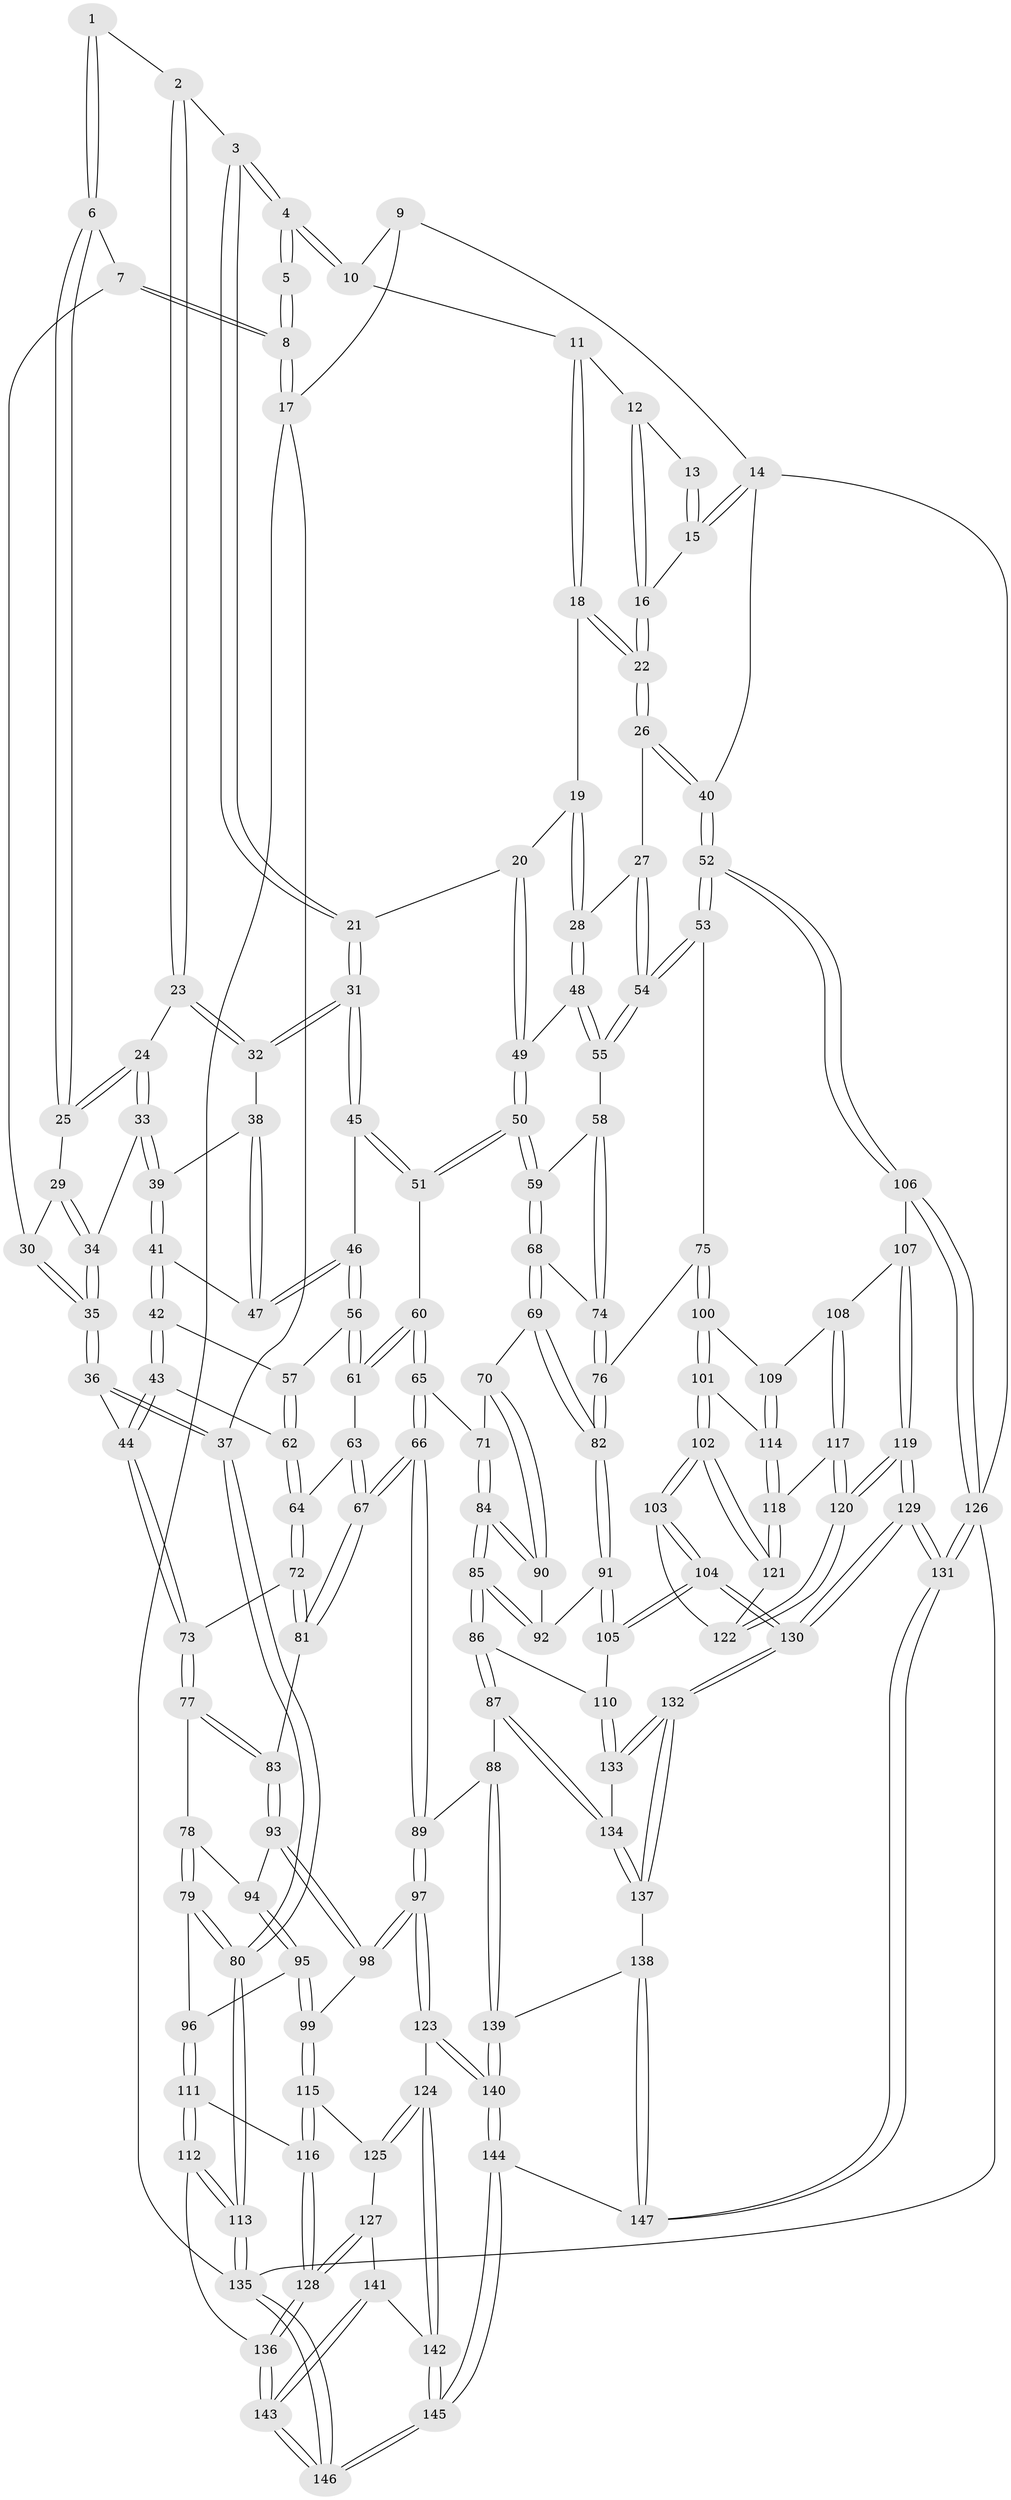 // Generated by graph-tools (version 1.1) at 2025/38/03/09/25 02:38:48]
// undirected, 147 vertices, 364 edges
graph export_dot {
graph [start="1"]
  node [color=gray90,style=filled];
  1 [pos="+0.259461426825157+0.04554852357507815"];
  2 [pos="+0.4149290860898805+0.03181564163411194"];
  3 [pos="+0.5169280774748725+0"];
  4 [pos="+0.5413573097567255+0"];
  5 [pos="+0.011267927034198289+0"];
  6 [pos="+0.199690487322592+0.10974984058191228"];
  7 [pos="+0.042124532329604586+0.0064187145607440205"];
  8 [pos="+0+0"];
  9 [pos="+1+0"];
  10 [pos="+0.6818455072663291+0"];
  11 [pos="+0.7123437886483002+0"];
  12 [pos="+0.766310956572209+0"];
  13 [pos="+0.951109914063267+0.06285220683708949"];
  14 [pos="+1+0.17170669412238238"];
  15 [pos="+0.9524049894445371+0.14259255008660673"];
  16 [pos="+0.9222396628956396+0.1543935208453397"];
  17 [pos="+0+0"];
  18 [pos="+0.7513779706321749+0.09063171321559627"];
  19 [pos="+0.7261541269237933+0.14758450890645408"];
  20 [pos="+0.5727297445726737+0.23231379673336797"];
  21 [pos="+0.5652226905164035+0.22902402830507967"];
  22 [pos="+0.8665161991602177+0.2192869572611411"];
  23 [pos="+0.33958197140606855+0.14093587860712992"];
  24 [pos="+0.23705431722158363+0.15977793372432958"];
  25 [pos="+0.20951090504404368+0.12714262969583798"];
  26 [pos="+0.8594114971975816+0.23956613053682513"];
  27 [pos="+0.7972327671122547+0.2762600431842038"];
  28 [pos="+0.7880066866473805+0.2799546104279021"];
  29 [pos="+0.136242124558293+0.17943529962826985"];
  30 [pos="+0.0657556689559755+0.1509496600784086"];
  31 [pos="+0.4797656589211572+0.29705768372819497"];
  32 [pos="+0.3670312106249789+0.2252947088252717"];
  33 [pos="+0.22373804345888892+0.21720920056316023"];
  34 [pos="+0.145188980643096+0.20884239765565907"];
  35 [pos="+0.055534703836766126+0.2645828087396711"];
  36 [pos="+0.012614702355331544+0.3874899470668395"];
  37 [pos="+0+0.3959298441513396"];
  38 [pos="+0.3238488738929491+0.25390917676577573"];
  39 [pos="+0.22859772960936495+0.2623471196342248"];
  40 [pos="+1+0.514013242718619"];
  41 [pos="+0.21296217213606172+0.30448080483771284"];
  42 [pos="+0.19226035747025136+0.33488603588817006"];
  43 [pos="+0.1064074988271097+0.4019644606243282"];
  44 [pos="+0.07336741093471832+0.410233440024446"];
  45 [pos="+0.47129822803463955+0.3177409858930026"];
  46 [pos="+0.399789618252911+0.3851884761485583"];
  47 [pos="+0.32958934751401675+0.3187540814416122"];
  48 [pos="+0.7220762522279704+0.32368790763821276"];
  49 [pos="+0.7031854378296836+0.3233679016253823"];
  50 [pos="+0.6175579448847335+0.4729791950402113"];
  51 [pos="+0.5666265393007536+0.45958160731027325"];
  52 [pos="+1+0.5180331706499892"];
  53 [pos="+0.9890818991390646+0.514755447880184"];
  54 [pos="+0.9506996748946166+0.5020578955339061"];
  55 [pos="+0.8108581733277285+0.47244704344746613"];
  56 [pos="+0.3893690647143171+0.4041574392289829"];
  57 [pos="+0.3887806861164153+0.4043979124671883"];
  58 [pos="+0.7734214189933079+0.5044837044059134"];
  59 [pos="+0.6223582828920093+0.48476606213431217"];
  60 [pos="+0.4854220214339597+0.5042642646597181"];
  61 [pos="+0.4309432034793583+0.47528255360318283"];
  62 [pos="+0.2937552636701285+0.4838369534043797"];
  63 [pos="+0.4121674530195472+0.5147498262597059"];
  64 [pos="+0.3011364312907787+0.550539598992698"];
  65 [pos="+0.4958890497563748+0.5874001076212932"];
  66 [pos="+0.41841566260217894+0.6496623521704965"];
  67 [pos="+0.4018955661285545+0.6354254101570807"];
  68 [pos="+0.6224301635506393+0.5319104906987642"];
  69 [pos="+0.6042192693692507+0.5834752825597656"];
  70 [pos="+0.5850045065957804+0.5936880058151537"];
  71 [pos="+0.5456412301478009+0.5935460376638498"];
  72 [pos="+0.30009058831887425+0.5674039917970651"];
  73 [pos="+0.10292596433048311+0.5076513077512558"];
  74 [pos="+0.7464749474852093+0.5743962549397158"];
  75 [pos="+0.769580794136069+0.6645452498831502"];
  76 [pos="+0.7550499087131672+0.6607958872279375"];
  77 [pos="+0.11388828231733014+0.5679036711519707"];
  78 [pos="+0.10724340642753771+0.5935752026264116"];
  79 [pos="+0.06585531562936796+0.6690254157389177"];
  80 [pos="+0+0.8269251226675188"];
  81 [pos="+0.30255271393473493+0.5916406874152851"];
  82 [pos="+0.7096442752081041+0.6783916182200697"];
  83 [pos="+0.2683892334607378+0.6187013119834366"];
  84 [pos="+0.5125883857891379+0.7531519101777996"];
  85 [pos="+0.509928615116306+0.7576205806994459"];
  86 [pos="+0.4932816943658281+0.7740411928735368"];
  87 [pos="+0.4546962018030267+0.7796615127587723"];
  88 [pos="+0.4438841015913438+0.7797150752865533"];
  89 [pos="+0.43839828753250915+0.7788313269522246"];
  90 [pos="+0.5758996113053764+0.662645216488783"];
  91 [pos="+0.6939968645819535+0.7011753138103506"];
  92 [pos="+0.6417704550878852+0.7031587964409938"];
  93 [pos="+0.2651487347596257+0.6274340008379542"];
  94 [pos="+0.18575330888693115+0.6657520433670092"];
  95 [pos="+0.17122031687364925+0.7350566951544507"];
  96 [pos="+0.15066277963729455+0.7319687865734357"];
  97 [pos="+0.40441328218333816+0.8020782797185341"];
  98 [pos="+0.26303129436368916+0.6912640439742034"];
  99 [pos="+0.19858301590257968+0.7523665400534725"];
  100 [pos="+0.7824518064093309+0.6790436685257982"];
  101 [pos="+0.7977787530161807+0.7681840692550153"];
  102 [pos="+0.7476011371573646+0.825875241766584"];
  103 [pos="+0.7452071971340429+0.828435175388878"];
  104 [pos="+0.741424781269251+0.8313182064283177"];
  105 [pos="+0.6831595053861225+0.7724293798080144"];
  106 [pos="+1+0.5777899527738012"];
  107 [pos="+0.912864207541052+0.7292722360308277"];
  108 [pos="+0.9112100170897204+0.7295357386767068"];
  109 [pos="+0.9021389517398091+0.7276067737776198"];
  110 [pos="+0.6033848073324385+0.8187527874310708"];
  111 [pos="+0.06670332252367393+0.8368736297300874"];
  112 [pos="+0+0.8580553685679179"];
  113 [pos="+0+0.8462948526301023"];
  114 [pos="+0.8153015789292313+0.7769280046226853"];
  115 [pos="+0.20701935338387997+0.7755734647777327"];
  116 [pos="+0.11709707821079071+0.8492283060239886"];
  117 [pos="+0.8679053954544177+0.7921267854317297"];
  118 [pos="+0.8218141451892723+0.7844545450150407"];
  119 [pos="+0.9550846228401377+1"];
  120 [pos="+0.8665807794965577+0.8623837219393253"];
  121 [pos="+0.8245540448417145+0.8058224690794478"];
  122 [pos="+0.8286173432735351+0.8215936546237648"];
  123 [pos="+0.4017728193201425+0.8051724934081254"];
  124 [pos="+0.3988510926727269+0.8062609428657259"];
  125 [pos="+0.21669731078146284+0.7852016258236044"];
  126 [pos="+1+1"];
  127 [pos="+0.219298633419751+0.8784897820533767"];
  128 [pos="+0.1683018738753663+0.8970641986009155"];
  129 [pos="+0.9989864964454346+1"];
  130 [pos="+0.7528290940882663+0.9579246208570844"];
  131 [pos="+1+1"];
  132 [pos="+0.7323246493056551+0.9491295839502825"];
  133 [pos="+0.6131910182354477+0.8513075829279807"];
  134 [pos="+0.5719835427354338+0.930699581695254"];
  135 [pos="+0+1"];
  136 [pos="+0.14766886887145966+0.9760549398572554"];
  137 [pos="+0.5710016730341161+0.9440208691780327"];
  138 [pos="+0.5584088788120855+0.9598094373197236"];
  139 [pos="+0.5205868439438505+0.9523002059780065"];
  140 [pos="+0.4162124318874602+0.9915976129936653"];
  141 [pos="+0.22083503034423363+0.8792107120754072"];
  142 [pos="+0.29420210042841227+0.891592451488799"];
  143 [pos="+0.2695050443202002+1"];
  144 [pos="+0.3165950188156592+1"];
  145 [pos="+0.27674935593570793+1"];
  146 [pos="+0.2746869054255624+1"];
  147 [pos="+0.6139105233454656+1"];
  1 -- 2;
  1 -- 6;
  1 -- 6;
  2 -- 3;
  2 -- 23;
  2 -- 23;
  3 -- 4;
  3 -- 4;
  3 -- 21;
  3 -- 21;
  4 -- 5;
  4 -- 5;
  4 -- 10;
  4 -- 10;
  5 -- 8;
  5 -- 8;
  6 -- 7;
  6 -- 25;
  6 -- 25;
  7 -- 8;
  7 -- 8;
  7 -- 30;
  8 -- 17;
  8 -- 17;
  9 -- 10;
  9 -- 14;
  9 -- 17;
  10 -- 11;
  11 -- 12;
  11 -- 18;
  11 -- 18;
  12 -- 13;
  12 -- 16;
  12 -- 16;
  13 -- 15;
  13 -- 15;
  14 -- 15;
  14 -- 15;
  14 -- 40;
  14 -- 126;
  15 -- 16;
  16 -- 22;
  16 -- 22;
  17 -- 37;
  17 -- 135;
  18 -- 19;
  18 -- 22;
  18 -- 22;
  19 -- 20;
  19 -- 28;
  19 -- 28;
  20 -- 21;
  20 -- 49;
  20 -- 49;
  21 -- 31;
  21 -- 31;
  22 -- 26;
  22 -- 26;
  23 -- 24;
  23 -- 32;
  23 -- 32;
  24 -- 25;
  24 -- 25;
  24 -- 33;
  24 -- 33;
  25 -- 29;
  26 -- 27;
  26 -- 40;
  26 -- 40;
  27 -- 28;
  27 -- 54;
  27 -- 54;
  28 -- 48;
  28 -- 48;
  29 -- 30;
  29 -- 34;
  29 -- 34;
  30 -- 35;
  30 -- 35;
  31 -- 32;
  31 -- 32;
  31 -- 45;
  31 -- 45;
  32 -- 38;
  33 -- 34;
  33 -- 39;
  33 -- 39;
  34 -- 35;
  34 -- 35;
  35 -- 36;
  35 -- 36;
  36 -- 37;
  36 -- 37;
  36 -- 44;
  37 -- 80;
  37 -- 80;
  38 -- 39;
  38 -- 47;
  38 -- 47;
  39 -- 41;
  39 -- 41;
  40 -- 52;
  40 -- 52;
  41 -- 42;
  41 -- 42;
  41 -- 47;
  42 -- 43;
  42 -- 43;
  42 -- 57;
  43 -- 44;
  43 -- 44;
  43 -- 62;
  44 -- 73;
  44 -- 73;
  45 -- 46;
  45 -- 51;
  45 -- 51;
  46 -- 47;
  46 -- 47;
  46 -- 56;
  46 -- 56;
  48 -- 49;
  48 -- 55;
  48 -- 55;
  49 -- 50;
  49 -- 50;
  50 -- 51;
  50 -- 51;
  50 -- 59;
  50 -- 59;
  51 -- 60;
  52 -- 53;
  52 -- 53;
  52 -- 106;
  52 -- 106;
  53 -- 54;
  53 -- 54;
  53 -- 75;
  54 -- 55;
  54 -- 55;
  55 -- 58;
  56 -- 57;
  56 -- 61;
  56 -- 61;
  57 -- 62;
  57 -- 62;
  58 -- 59;
  58 -- 74;
  58 -- 74;
  59 -- 68;
  59 -- 68;
  60 -- 61;
  60 -- 61;
  60 -- 65;
  60 -- 65;
  61 -- 63;
  62 -- 64;
  62 -- 64;
  63 -- 64;
  63 -- 67;
  63 -- 67;
  64 -- 72;
  64 -- 72;
  65 -- 66;
  65 -- 66;
  65 -- 71;
  66 -- 67;
  66 -- 67;
  66 -- 89;
  66 -- 89;
  67 -- 81;
  67 -- 81;
  68 -- 69;
  68 -- 69;
  68 -- 74;
  69 -- 70;
  69 -- 82;
  69 -- 82;
  70 -- 71;
  70 -- 90;
  70 -- 90;
  71 -- 84;
  71 -- 84;
  72 -- 73;
  72 -- 81;
  72 -- 81;
  73 -- 77;
  73 -- 77;
  74 -- 76;
  74 -- 76;
  75 -- 76;
  75 -- 100;
  75 -- 100;
  76 -- 82;
  76 -- 82;
  77 -- 78;
  77 -- 83;
  77 -- 83;
  78 -- 79;
  78 -- 79;
  78 -- 94;
  79 -- 80;
  79 -- 80;
  79 -- 96;
  80 -- 113;
  80 -- 113;
  81 -- 83;
  82 -- 91;
  82 -- 91;
  83 -- 93;
  83 -- 93;
  84 -- 85;
  84 -- 85;
  84 -- 90;
  84 -- 90;
  85 -- 86;
  85 -- 86;
  85 -- 92;
  85 -- 92;
  86 -- 87;
  86 -- 87;
  86 -- 110;
  87 -- 88;
  87 -- 134;
  87 -- 134;
  88 -- 89;
  88 -- 139;
  88 -- 139;
  89 -- 97;
  89 -- 97;
  90 -- 92;
  91 -- 92;
  91 -- 105;
  91 -- 105;
  93 -- 94;
  93 -- 98;
  93 -- 98;
  94 -- 95;
  94 -- 95;
  95 -- 96;
  95 -- 99;
  95 -- 99;
  96 -- 111;
  96 -- 111;
  97 -- 98;
  97 -- 98;
  97 -- 123;
  97 -- 123;
  98 -- 99;
  99 -- 115;
  99 -- 115;
  100 -- 101;
  100 -- 101;
  100 -- 109;
  101 -- 102;
  101 -- 102;
  101 -- 114;
  102 -- 103;
  102 -- 103;
  102 -- 121;
  102 -- 121;
  103 -- 104;
  103 -- 104;
  103 -- 122;
  104 -- 105;
  104 -- 105;
  104 -- 130;
  104 -- 130;
  105 -- 110;
  106 -- 107;
  106 -- 126;
  106 -- 126;
  107 -- 108;
  107 -- 119;
  107 -- 119;
  108 -- 109;
  108 -- 117;
  108 -- 117;
  109 -- 114;
  109 -- 114;
  110 -- 133;
  110 -- 133;
  111 -- 112;
  111 -- 112;
  111 -- 116;
  112 -- 113;
  112 -- 113;
  112 -- 136;
  113 -- 135;
  113 -- 135;
  114 -- 118;
  114 -- 118;
  115 -- 116;
  115 -- 116;
  115 -- 125;
  116 -- 128;
  116 -- 128;
  117 -- 118;
  117 -- 120;
  117 -- 120;
  118 -- 121;
  118 -- 121;
  119 -- 120;
  119 -- 120;
  119 -- 129;
  119 -- 129;
  120 -- 122;
  120 -- 122;
  121 -- 122;
  123 -- 124;
  123 -- 140;
  123 -- 140;
  124 -- 125;
  124 -- 125;
  124 -- 142;
  124 -- 142;
  125 -- 127;
  126 -- 131;
  126 -- 131;
  126 -- 135;
  127 -- 128;
  127 -- 128;
  127 -- 141;
  128 -- 136;
  128 -- 136;
  129 -- 130;
  129 -- 130;
  129 -- 131;
  129 -- 131;
  130 -- 132;
  130 -- 132;
  131 -- 147;
  131 -- 147;
  132 -- 133;
  132 -- 133;
  132 -- 137;
  132 -- 137;
  133 -- 134;
  134 -- 137;
  134 -- 137;
  135 -- 146;
  135 -- 146;
  136 -- 143;
  136 -- 143;
  137 -- 138;
  138 -- 139;
  138 -- 147;
  138 -- 147;
  139 -- 140;
  139 -- 140;
  140 -- 144;
  140 -- 144;
  141 -- 142;
  141 -- 143;
  141 -- 143;
  142 -- 145;
  142 -- 145;
  143 -- 146;
  143 -- 146;
  144 -- 145;
  144 -- 145;
  144 -- 147;
  145 -- 146;
  145 -- 146;
}
